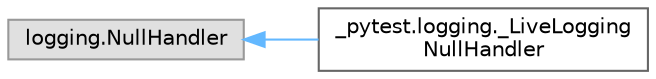 digraph "Graphical Class Hierarchy"
{
 // LATEX_PDF_SIZE
  bgcolor="transparent";
  edge [fontname=Helvetica,fontsize=10,labelfontname=Helvetica,labelfontsize=10];
  node [fontname=Helvetica,fontsize=10,shape=box,height=0.2,width=0.4];
  rankdir="LR";
  Node0 [id="Node000000",label="logging.NullHandler",height=0.2,width=0.4,color="grey60", fillcolor="#E0E0E0", style="filled",tooltip=" "];
  Node0 -> Node1 [id="edge1983_Node000000_Node000001",dir="back",color="steelblue1",style="solid",tooltip=" "];
  Node1 [id="Node000001",label="_pytest.logging._LiveLogging\lNullHandler",height=0.2,width=0.4,color="grey40", fillcolor="white", style="filled",URL="$class__pytest_1_1logging_1_1___live_logging_null_handler.html",tooltip=" "];
}

